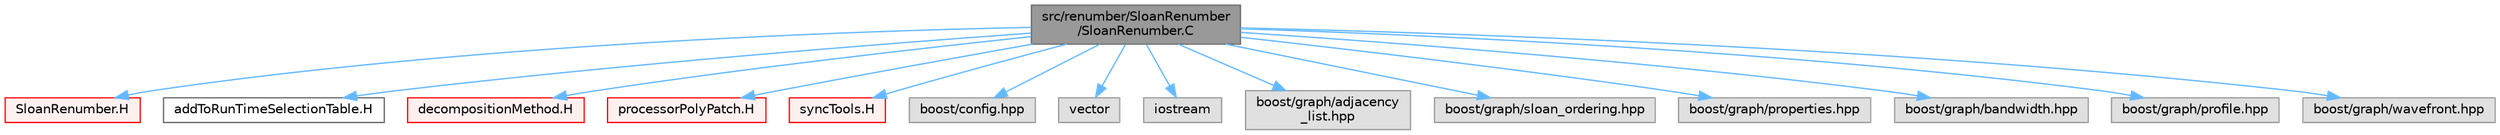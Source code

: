 digraph "src/renumber/SloanRenumber/SloanRenumber.C"
{
 // LATEX_PDF_SIZE
  bgcolor="transparent";
  edge [fontname=Helvetica,fontsize=10,labelfontname=Helvetica,labelfontsize=10];
  node [fontname=Helvetica,fontsize=10,shape=box,height=0.2,width=0.4];
  Node1 [id="Node000001",label="src/renumber/SloanRenumber\l/SloanRenumber.C",height=0.2,width=0.4,color="gray40", fillcolor="grey60", style="filled", fontcolor="black",tooltip=" "];
  Node1 -> Node2 [id="edge1_Node000001_Node000002",color="steelblue1",style="solid",tooltip=" "];
  Node2 [id="Node000002",label="SloanRenumber.H",height=0.2,width=0.4,color="red", fillcolor="#FFF0F0", style="filled",URL="$SloanRenumber_8H.html",tooltip=" "];
  Node1 -> Node283 [id="edge2_Node000001_Node000283",color="steelblue1",style="solid",tooltip=" "];
  Node283 [id="Node000283",label="addToRunTimeSelectionTable.H",height=0.2,width=0.4,color="grey40", fillcolor="white", style="filled",URL="$addToRunTimeSelectionTable_8H.html",tooltip="Macros for easy insertion into run-time selection tables."];
  Node1 -> Node284 [id="edge3_Node000001_Node000284",color="steelblue1",style="solid",tooltip=" "];
  Node284 [id="Node000284",label="decompositionMethod.H",height=0.2,width=0.4,color="red", fillcolor="#FFF0F0", style="filled",URL="$decompositionMethod_8H.html",tooltip=" "];
  Node1 -> Node297 [id="edge4_Node000001_Node000297",color="steelblue1",style="solid",tooltip=" "];
  Node297 [id="Node000297",label="processorPolyPatch.H",height=0.2,width=0.4,color="red", fillcolor="#FFF0F0", style="filled",URL="$processorPolyPatch_8H.html",tooltip=" "];
  Node1 -> Node303 [id="edge5_Node000001_Node000303",color="steelblue1",style="solid",tooltip=" "];
  Node303 [id="Node000303",label="syncTools.H",height=0.2,width=0.4,color="red", fillcolor="#FFF0F0", style="filled",URL="$syncTools_8H.html",tooltip=" "];
  Node1 -> Node313 [id="edge6_Node000001_Node000313",color="steelblue1",style="solid",tooltip=" "];
  Node313 [id="Node000313",label="boost/config.hpp",height=0.2,width=0.4,color="grey60", fillcolor="#E0E0E0", style="filled",tooltip=" "];
  Node1 -> Node99 [id="edge7_Node000001_Node000099",color="steelblue1",style="solid",tooltip=" "];
  Node99 [id="Node000099",label="vector",height=0.2,width=0.4,color="grey60", fillcolor="#E0E0E0", style="filled",tooltip=" "];
  Node1 -> Node24 [id="edge8_Node000001_Node000024",color="steelblue1",style="solid",tooltip=" "];
  Node24 [id="Node000024",label="iostream",height=0.2,width=0.4,color="grey60", fillcolor="#E0E0E0", style="filled",tooltip=" "];
  Node1 -> Node314 [id="edge9_Node000001_Node000314",color="steelblue1",style="solid",tooltip=" "];
  Node314 [id="Node000314",label="boost/graph/adjacency\l_list.hpp",height=0.2,width=0.4,color="grey60", fillcolor="#E0E0E0", style="filled",tooltip=" "];
  Node1 -> Node315 [id="edge10_Node000001_Node000315",color="steelblue1",style="solid",tooltip=" "];
  Node315 [id="Node000315",label="boost/graph/sloan_ordering.hpp",height=0.2,width=0.4,color="grey60", fillcolor="#E0E0E0", style="filled",tooltip=" "];
  Node1 -> Node316 [id="edge11_Node000001_Node000316",color="steelblue1",style="solid",tooltip=" "];
  Node316 [id="Node000316",label="boost/graph/properties.hpp",height=0.2,width=0.4,color="grey60", fillcolor="#E0E0E0", style="filled",tooltip=" "];
  Node1 -> Node317 [id="edge12_Node000001_Node000317",color="steelblue1",style="solid",tooltip=" "];
  Node317 [id="Node000317",label="boost/graph/bandwidth.hpp",height=0.2,width=0.4,color="grey60", fillcolor="#E0E0E0", style="filled",tooltip=" "];
  Node1 -> Node318 [id="edge13_Node000001_Node000318",color="steelblue1",style="solid",tooltip=" "];
  Node318 [id="Node000318",label="boost/graph/profile.hpp",height=0.2,width=0.4,color="grey60", fillcolor="#E0E0E0", style="filled",tooltip=" "];
  Node1 -> Node319 [id="edge14_Node000001_Node000319",color="steelblue1",style="solid",tooltip=" "];
  Node319 [id="Node000319",label="boost/graph/wavefront.hpp",height=0.2,width=0.4,color="grey60", fillcolor="#E0E0E0", style="filled",tooltip=" "];
}
